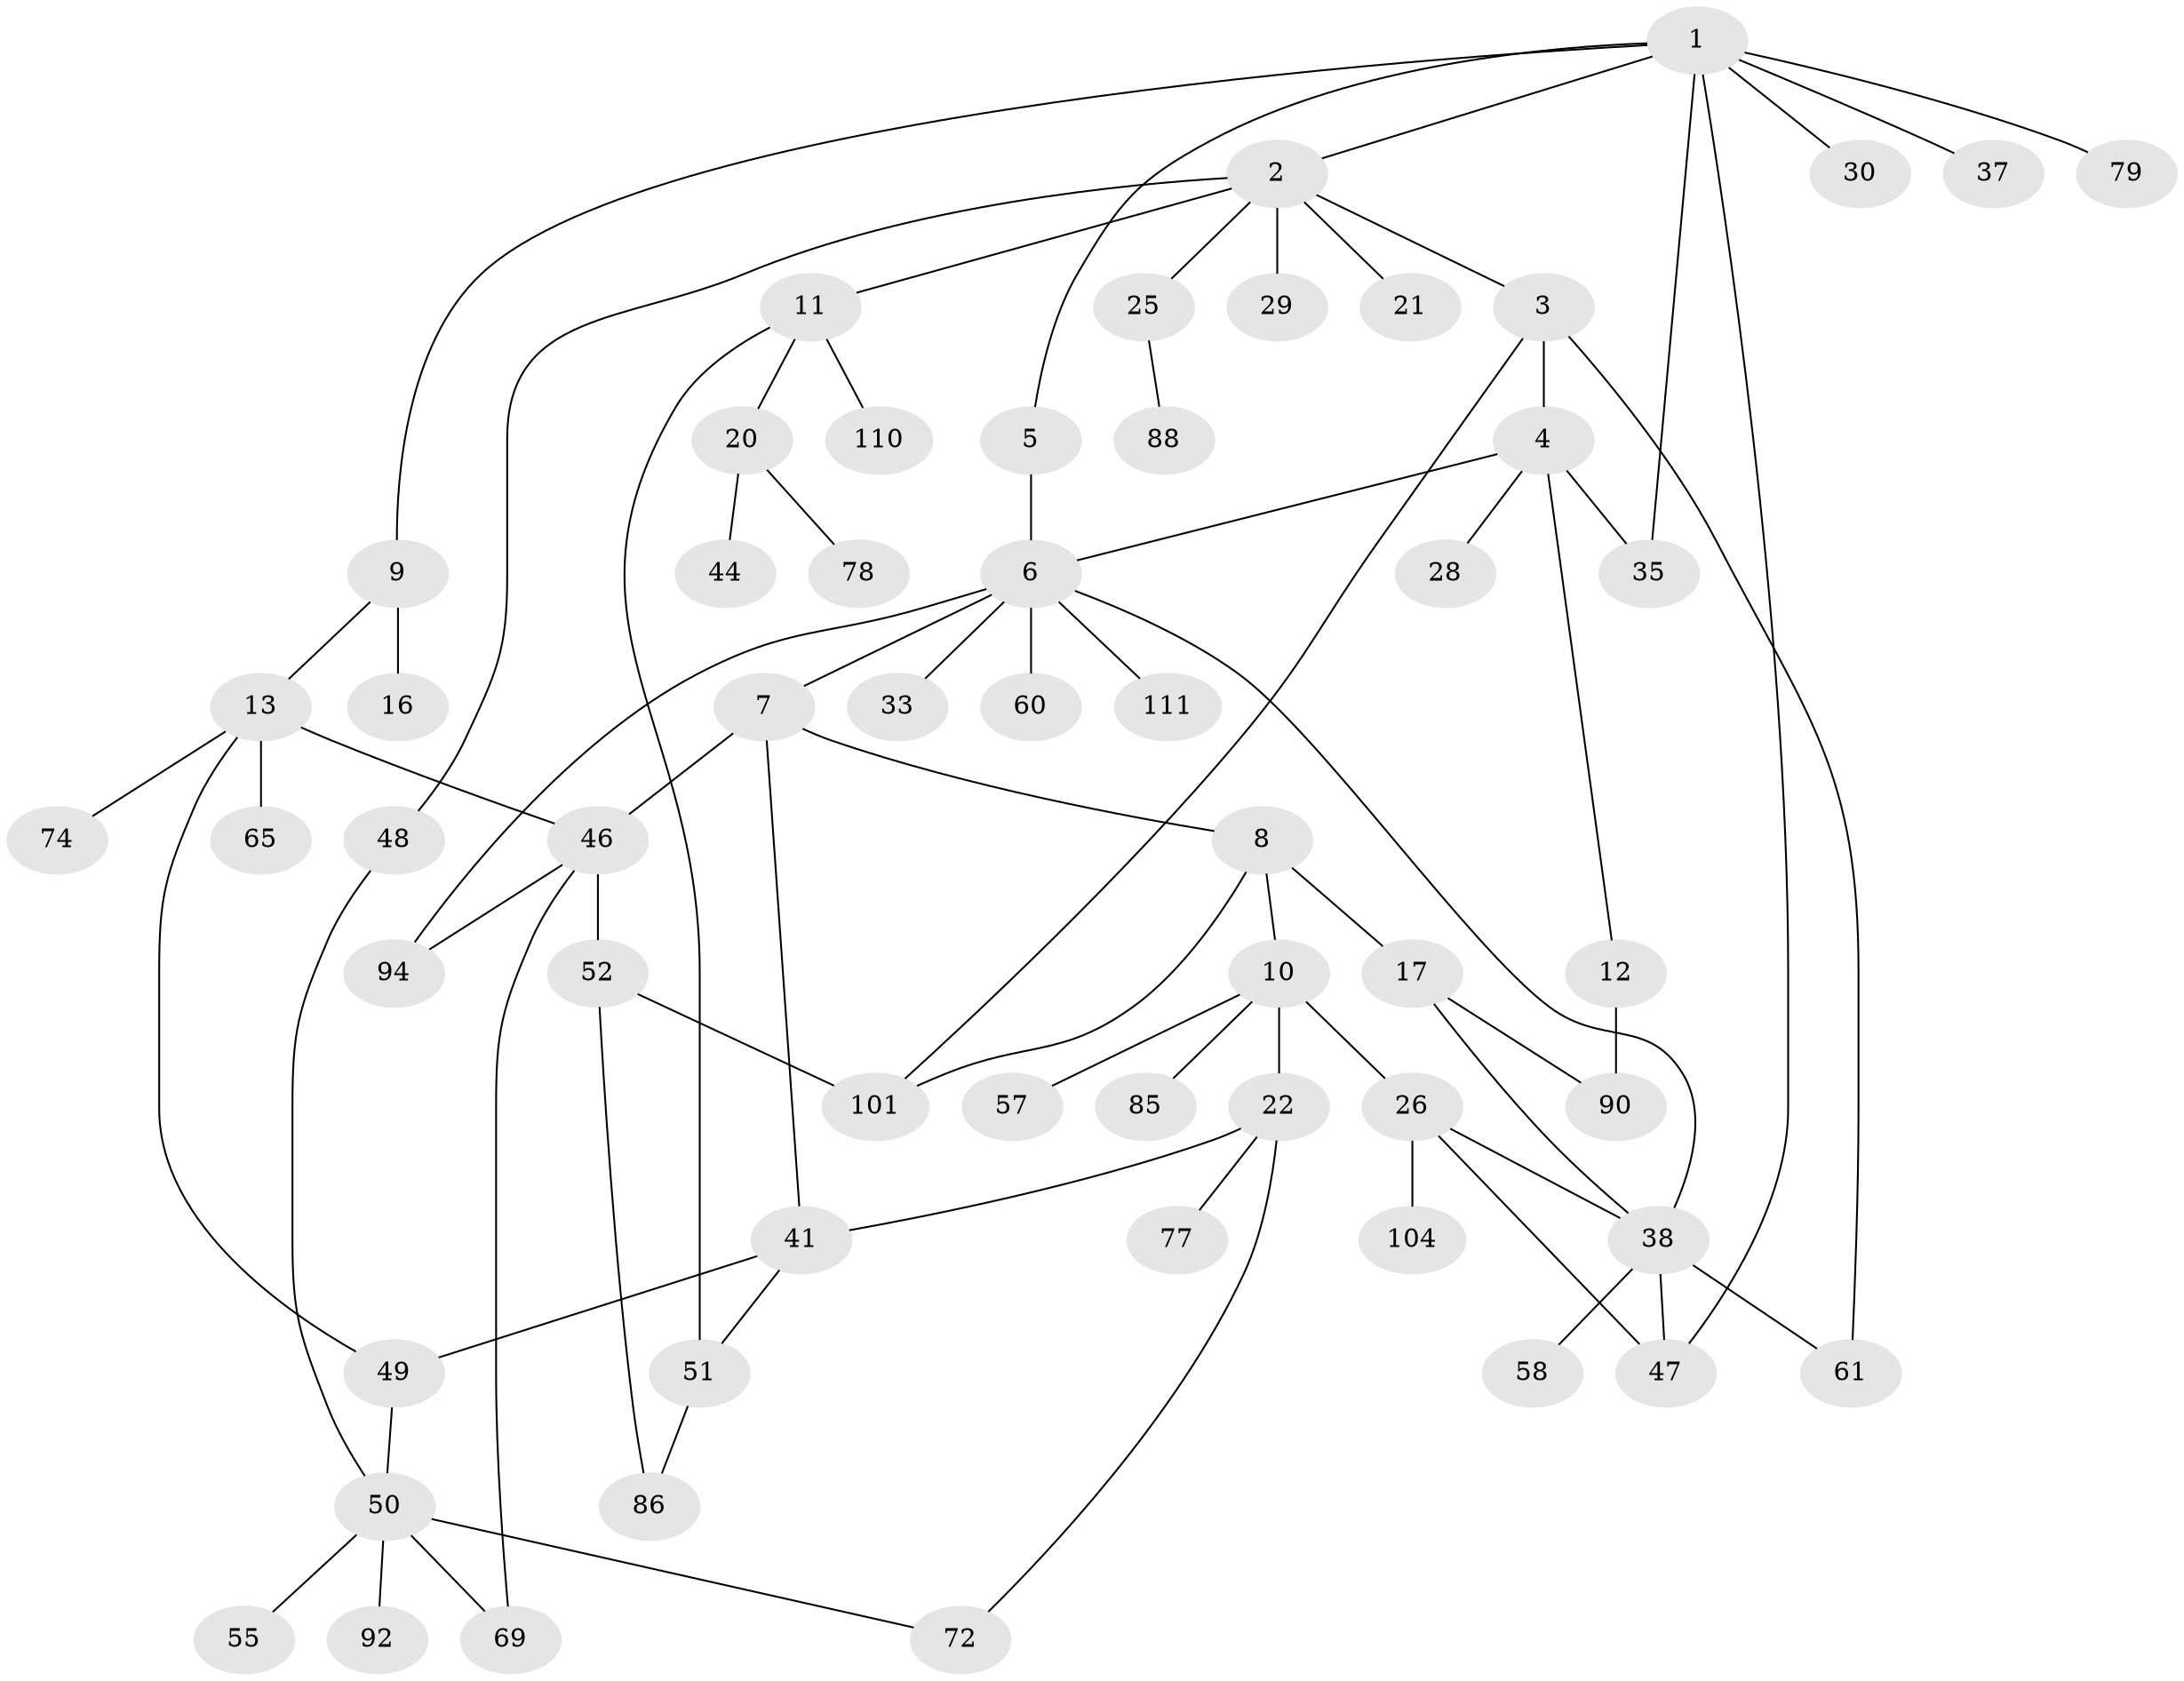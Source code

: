 // original degree distribution, {9: 0.008547008547008548, 7: 0.008547008547008548, 4: 0.08547008547008547, 5: 0.07692307692307693, 2: 0.27350427350427353, 3: 0.20512820512820512, 1: 0.3333333333333333, 6: 0.008547008547008548}
// Generated by graph-tools (version 1.1) at 2025/16/03/04/25 18:16:51]
// undirected, 58 vertices, 76 edges
graph export_dot {
graph [start="1"]
  node [color=gray90,style=filled];
  1 [super="+32"];
  2;
  3;
  4;
  5;
  6 [super="+19+18"];
  7 [super="+80+43"];
  8;
  9;
  10;
  11 [super="+14"];
  12 [super="+40"];
  13 [super="+53+23+15"];
  16;
  17 [super="+31+36"];
  20 [super="+76"];
  21;
  22 [super="+64+68"];
  25 [super="+34+102"];
  26 [super="+109+67+27+39"];
  28;
  29 [super="+73"];
  30;
  33;
  35;
  37;
  38 [super="+45+99"];
  41 [super="+81+84"];
  44;
  46 [super="+62"];
  47 [super="+71"];
  48;
  49 [super="+95"];
  50 [super="+59"];
  51 [super="+56"];
  52;
  55 [super="+103"];
  57 [super="+96"];
  58;
  60;
  61 [super="+93"];
  65;
  69 [super="+87"];
  72;
  74 [super="+116+112"];
  77;
  78 [super="+91"];
  79;
  85;
  86 [super="+97+117+105"];
  88;
  90;
  92;
  94 [super="+108"];
  101 [super="+107"];
  104;
  110;
  111;
  1 -- 2;
  1 -- 5;
  1 -- 9;
  1 -- 30;
  1 -- 37;
  1 -- 79;
  1 -- 35;
  1 -- 47;
  2 -- 3;
  2 -- 11;
  2 -- 21;
  2 -- 25;
  2 -- 29;
  2 -- 48;
  3 -- 4;
  3 -- 61;
  3 -- 101;
  4 -- 6;
  4 -- 12;
  4 -- 28;
  4 -- 35;
  5 -- 6;
  6 -- 7;
  6 -- 111;
  6 -- 38;
  6 -- 60;
  6 -- 94;
  6 -- 33;
  7 -- 8;
  7 -- 41;
  7 -- 46;
  8 -- 10;
  8 -- 17;
  8 -- 101;
  9 -- 13;
  9 -- 16;
  10 -- 22;
  10 -- 26;
  10 -- 57;
  10 -- 85;
  11 -- 20;
  11 -- 51;
  11 -- 110;
  12 -- 90;
  13 -- 49;
  13 -- 74 [weight=2];
  13 -- 65 [weight=2];
  13 -- 46;
  17 -- 90;
  17 -- 38;
  20 -- 44;
  20 -- 78;
  22 -- 41 [weight=2];
  22 -- 72;
  22 -- 77;
  25 -- 88;
  26 -- 104;
  26 -- 47;
  26 -- 38;
  38 -- 58;
  38 -- 47;
  38 -- 61;
  41 -- 49;
  41 -- 51;
  46 -- 52;
  46 -- 69;
  46 -- 94 [weight=2];
  48 -- 50;
  49 -- 50;
  50 -- 55;
  50 -- 72;
  50 -- 92;
  50 -- 69;
  51 -- 86;
  52 -- 101;
  52 -- 86;
}
